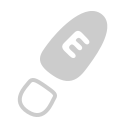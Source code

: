 <?xml version="1.0" encoding="UTF-8"?>
<dia:diagram xmlns:dia="http://www.lysator.liu.se/~alla/dia/">
  <dia:layer name="Segundo Plano" visible="true" connectable="true" active="true">
    <dia:group>
      <dia:attribute name="meta">
        <dia:composite type="dict"/>
      </dia:attribute>
      <dia:attribute name="matrix">
        <dia:matrix xx="0.707" xy="-0.707" yx="0.707" yy="0.707" x0="-2.435" y0="-6.235"/>
      </dia:attribute>
      <dia:object type="Standard - Beziergon" version="0" id="O0">
        <dia:attribute name="obj_pos">
          <dia:point val="9.1,0"/>
        </dia:attribute>
        <dia:attribute name="obj_bb">
          <dia:rectangle val="8.237,-0.12;10.585,3.835"/>
        </dia:attribute>
        <dia:attribute name="bez_points">
          <dia:point val="9.1,0"/>
          <dia:point val="10,-0.216"/>
          <dia:point val="10.304,1.407"/>
          <dia:point val="10.404,2.056"/>
          <dia:point val="10.504,2.705"/>
          <dia:point val="10.7,3.462"/>
          <dia:point val="9.6,3.679"/>
          <dia:point val="8.5,3.895"/>
          <dia:point val="8.5,3.462"/>
          <dia:point val="8.4,2.813"/>
          <dia:point val="8.3,2.164"/>
          <dia:point val="8.2,0.216"/>
        </dia:attribute>
        <dia:attribute name="corner_types">
          <dia:enum val="2"/>
          <dia:enum val="2"/>
          <dia:enum val="2"/>
          <dia:enum val="2"/>
          <dia:enum val="2"/>
        </dia:attribute>
        <dia:attribute name="line_color">
          <dia:color val="#ccccccff"/>
        </dia:attribute>
        <dia:attribute name="line_width">
          <dia:real val="0.2"/>
        </dia:attribute>
        <dia:attribute name="inner_color">
          <dia:color val="#ccccccff"/>
        </dia:attribute>
        <dia:attribute name="show_background">
          <dia:boolean val="true"/>
        </dia:attribute>
      </dia:object>
      <dia:object type="Standard - Beziergon" version="0" id="O1">
        <dia:attribute name="obj_pos">
          <dia:point val="9.704,4.436"/>
        </dia:attribute>
        <dia:attribute name="obj_bb">
          <dia:rectangle val="8.899,4.265;10.723,6.08"/>
        </dia:attribute>
        <dia:attribute name="bez_points">
          <dia:point val="9.704,4.436"/>
          <dia:point val="10.304,4.328"/>
          <dia:point val="10.404,4.328"/>
          <dia:point val="10.454,4.544"/>
          <dia:point val="10.504,4.761"/>
          <dia:point val="11.004,5.735"/>
          <dia:point val="10.004,5.951"/>
          <dia:point val="9.004,6.167"/>
          <dia:point val="9.037,5.122"/>
          <dia:point val="9.004,4.869"/>
          <dia:point val="8.97,4.617"/>
          <dia:point val="9.104,4.544"/>
        </dia:attribute>
        <dia:attribute name="corner_types">
          <dia:enum val="2"/>
          <dia:enum val="2"/>
          <dia:enum val="2"/>
          <dia:enum val="2"/>
          <dia:enum val="2"/>
        </dia:attribute>
        <dia:attribute name="line_color">
          <dia:color val="#ccccccff"/>
        </dia:attribute>
        <dia:attribute name="line_width">
          <dia:real val="0.2"/>
        </dia:attribute>
        <dia:attribute name="show_background">
          <dia:boolean val="false"/>
        </dia:attribute>
      </dia:object>
      <dia:object type="Standard - Beziergon" version="0" id="O2">
        <dia:attribute name="obj_pos">
          <dia:point val="8.9,1.5"/>
        </dia:attribute>
        <dia:attribute name="obj_bb">
          <dia:rectangle val="8.85,1.246;9.75,2.504"/>
        </dia:attribute>
        <dia:attribute name="bez_points">
          <dia:point val="8.9,1.5"/>
          <dia:point val="8.9,1.25"/>
          <dia:point val="9.1,1.3"/>
          <dia:point val="9.35,1.3"/>
          <dia:point val="9.6,1.3"/>
          <dia:point val="9.7,1.3"/>
          <dia:point val="9.7,1.4"/>
          <dia:point val="9.7,1.5"/>
          <dia:point val="9.45,1.45"/>
          <dia:point val="9.35,1.45"/>
          <dia:point val="9.25,1.45"/>
          <dia:point val="9.1,1.45"/>
          <dia:point val="9.1,1.65"/>
          <dia:point val="9.1,1.85"/>
          <dia:point val="9.3,1.78"/>
          <dia:point val="9.4,1.78"/>
          <dia:point val="9.5,1.78"/>
          <dia:point val="9.65,1.75"/>
          <dia:point val="9.65,1.85"/>
          <dia:point val="9.65,1.95"/>
          <dia:point val="9.5,1.92"/>
          <dia:point val="9.4,1.92"/>
          <dia:point val="9.3,1.92"/>
          <dia:point val="9.1,1.9"/>
          <dia:point val="9.1,2.1"/>
          <dia:point val="9.1,2.3"/>
          <dia:point val="9.25,2.3"/>
          <dia:point val="9.35,2.3"/>
          <dia:point val="9.45,2.3"/>
          <dia:point val="9.7,2.25"/>
          <dia:point val="9.7,2.35"/>
          <dia:point val="9.7,2.45"/>
          <dia:point val="9.55,2.45"/>
          <dia:point val="9.35,2.45"/>
          <dia:point val="9.15,2.45"/>
          <dia:point val="8.9,2.5"/>
          <dia:point val="8.9,2.25"/>
          <dia:point val="8.9,2"/>
          <dia:point val="8.9,1.75"/>
        </dia:attribute>
        <dia:attribute name="corner_types">
          <dia:enum val="0"/>
          <dia:enum val="0"/>
          <dia:enum val="0"/>
          <dia:enum val="0"/>
          <dia:enum val="0"/>
          <dia:enum val="0"/>
          <dia:enum val="0"/>
          <dia:enum val="0"/>
          <dia:enum val="0"/>
          <dia:enum val="0"/>
          <dia:enum val="0"/>
          <dia:enum val="0"/>
          <dia:enum val="0"/>
          <dia:enum val="0"/>
        </dia:attribute>
        <dia:attribute name="line_color">
          <dia:color val="#ffffffff"/>
        </dia:attribute>
        <dia:attribute name="show_background">
          <dia:boolean val="true"/>
        </dia:attribute>
      </dia:object>
    </dia:group>
  </dia:layer>
</dia:diagram>
